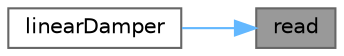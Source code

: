 digraph "read"
{
 // LATEX_PDF_SIZE
  bgcolor="transparent";
  edge [fontname=Helvetica,fontsize=10,labelfontname=Helvetica,labelfontsize=10];
  node [fontname=Helvetica,fontsize=10,shape=box,height=0.2,width=0.4];
  rankdir="RL";
  Node1 [id="Node000001",label="read",height=0.2,width=0.4,color="gray40", fillcolor="grey60", style="filled", fontcolor="black",tooltip=" "];
  Node1 -> Node2 [id="edge1_Node000001_Node000002",dir="back",color="steelblue1",style="solid",tooltip=" "];
  Node2 [id="Node000002",label="linearDamper",height=0.2,width=0.4,color="grey40", fillcolor="white", style="filled",URL="$classFoam_1_1sixDoFRigidBodyMotionRestraints_1_1linearDamper.html#aa2f27eb8e01aef58ecffc3a97b415e08",tooltip=" "];
}
